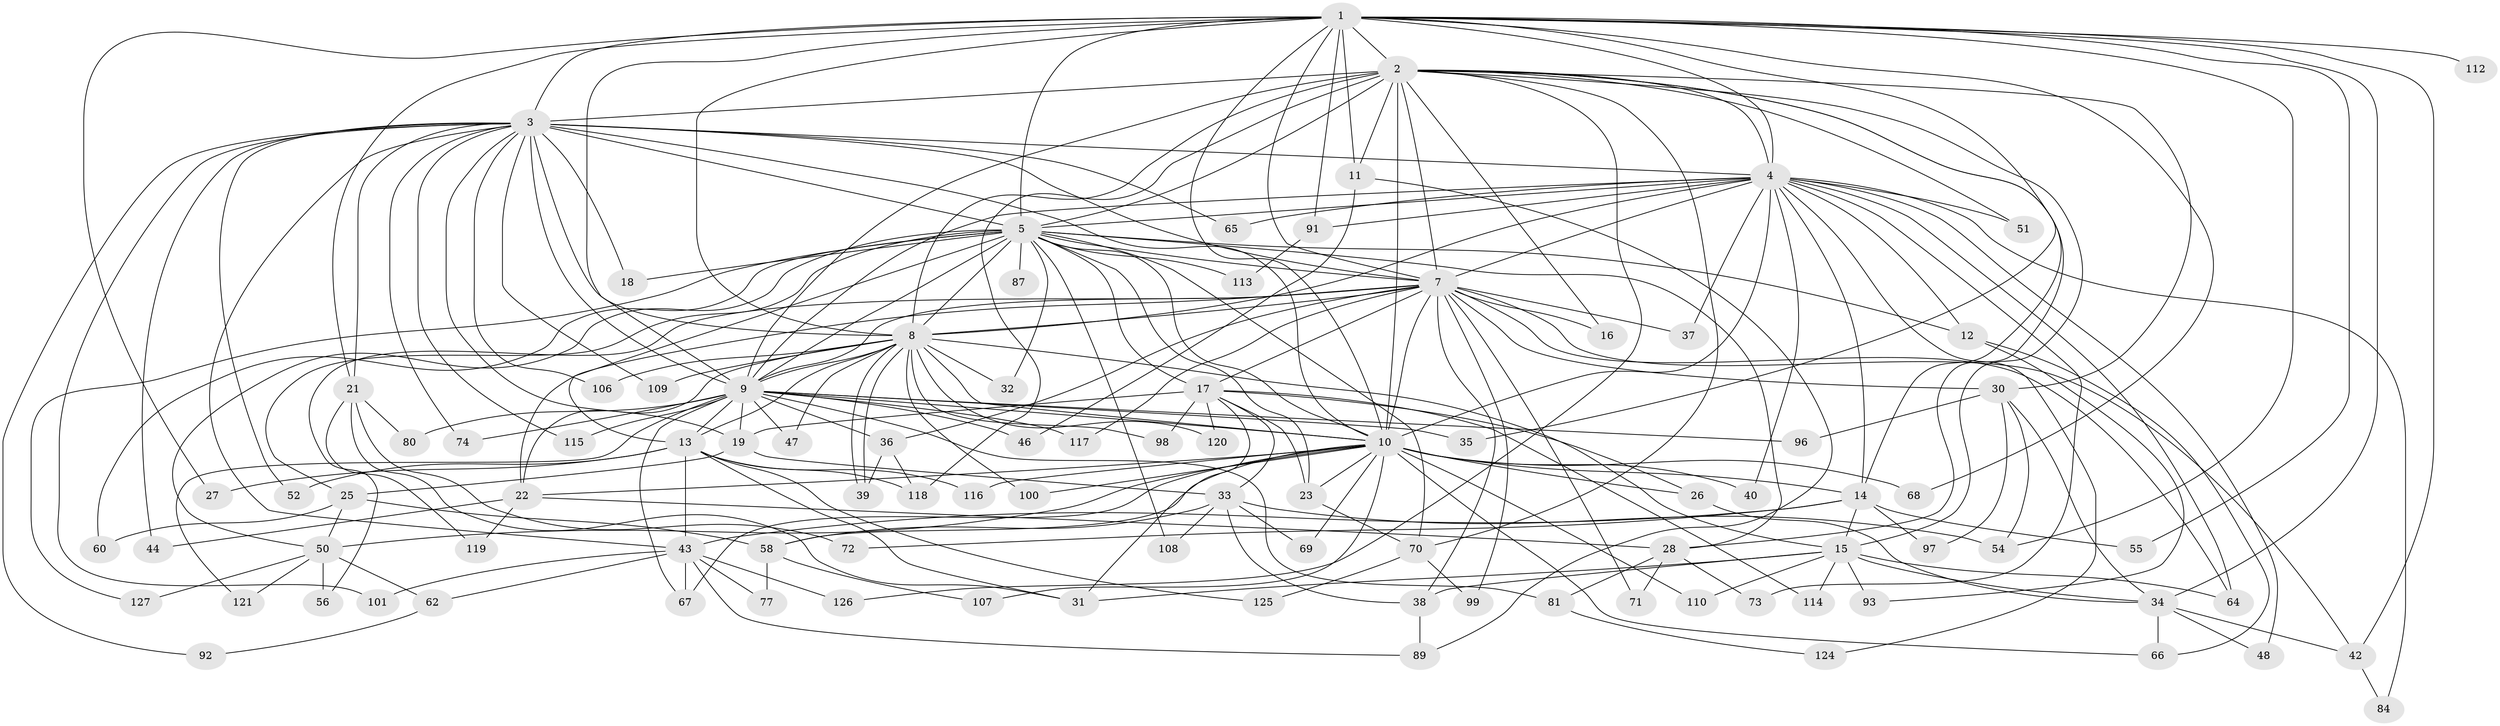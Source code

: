 // Generated by graph-tools (version 1.1) at 2025/51/02/27/25 19:51:48]
// undirected, 96 vertices, 232 edges
graph export_dot {
graph [start="1"]
  node [color=gray90,style=filled];
  1 [super="+20"];
  2 [super="+45"];
  3 [super="+90"];
  4 [super="+103"];
  5 [super="+6"];
  7 [super="+82"];
  8 [super="+105"];
  9 [super="+123"];
  10 [super="+78"];
  11;
  12;
  13;
  14 [super="+41"];
  15 [super="+29"];
  16;
  17 [super="+76"];
  18 [super="+95"];
  19;
  21;
  22 [super="+24"];
  23 [super="+102"];
  25 [super="+61"];
  26;
  27;
  28 [super="+104"];
  30 [super="+79"];
  31 [super="+111"];
  32;
  33 [super="+75"];
  34 [super="+49"];
  35;
  36 [super="+57"];
  37;
  38;
  39;
  40;
  42 [super="+53"];
  43 [super="+59"];
  44;
  46;
  47;
  48;
  50;
  51;
  52;
  54 [super="+94"];
  55;
  56;
  58 [super="+63"];
  60;
  62;
  64 [super="+88"];
  65;
  66 [super="+86"];
  67 [super="+85"];
  68;
  69;
  70 [super="+83"];
  71;
  72;
  73;
  74;
  77;
  80;
  81;
  84;
  87;
  89 [super="+128"];
  91;
  92;
  93;
  96;
  97;
  98;
  99;
  100;
  101;
  106;
  107;
  108;
  109;
  110;
  112;
  113;
  114;
  115;
  116;
  117;
  118 [super="+122"];
  119;
  120;
  121;
  124;
  125;
  126;
  127;
  1 -- 2 [weight=2];
  1 -- 3;
  1 -- 4;
  1 -- 5 [weight=2];
  1 -- 7;
  1 -- 8;
  1 -- 9;
  1 -- 10;
  1 -- 11;
  1 -- 21;
  1 -- 42;
  1 -- 54;
  1 -- 55;
  1 -- 68;
  1 -- 91;
  1 -- 112;
  1 -- 35;
  1 -- 27;
  1 -- 34;
  2 -- 3;
  2 -- 4;
  2 -- 5 [weight=2];
  2 -- 7;
  2 -- 8 [weight=2];
  2 -- 9;
  2 -- 10;
  2 -- 11;
  2 -- 14;
  2 -- 15;
  2 -- 16;
  2 -- 28;
  2 -- 30;
  2 -- 51;
  2 -- 70;
  2 -- 126;
  2 -- 118;
  3 -- 4;
  3 -- 5 [weight=2];
  3 -- 7;
  3 -- 8;
  3 -- 9;
  3 -- 10;
  3 -- 18 [weight=2];
  3 -- 21;
  3 -- 44;
  3 -- 52;
  3 -- 65;
  3 -- 74;
  3 -- 92;
  3 -- 101;
  3 -- 106;
  3 -- 109;
  3 -- 115;
  3 -- 19;
  3 -- 43;
  4 -- 5 [weight=3];
  4 -- 7;
  4 -- 8;
  4 -- 9;
  4 -- 10;
  4 -- 12;
  4 -- 37;
  4 -- 40;
  4 -- 48;
  4 -- 51;
  4 -- 64;
  4 -- 65;
  4 -- 73;
  4 -- 84;
  4 -- 91;
  4 -- 124;
  4 -- 14;
  5 -- 7 [weight=2];
  5 -- 8 [weight=2];
  5 -- 9 [weight=2];
  5 -- 10 [weight=2];
  5 -- 17;
  5 -- 25;
  5 -- 50;
  5 -- 87 [weight=2];
  5 -- 108;
  5 -- 70;
  5 -- 12;
  5 -- 13;
  5 -- 18;
  5 -- 32;
  5 -- 113;
  5 -- 60;
  5 -- 127;
  5 -- 23;
  5 -- 28;
  7 -- 8;
  7 -- 9;
  7 -- 10;
  7 -- 16;
  7 -- 17;
  7 -- 22;
  7 -- 30;
  7 -- 36;
  7 -- 37;
  7 -- 38;
  7 -- 42;
  7 -- 56;
  7 -- 64;
  7 -- 71 [weight=2];
  7 -- 99;
  7 -- 117;
  8 -- 9;
  8 -- 10;
  8 -- 22;
  8 -- 32;
  8 -- 39;
  8 -- 39;
  8 -- 47;
  8 -- 98;
  8 -- 100;
  8 -- 106;
  8 -- 109;
  8 -- 120;
  8 -- 13;
  8 -- 15;
  9 -- 10;
  9 -- 13;
  9 -- 19;
  9 -- 35;
  9 -- 36;
  9 -- 46;
  9 -- 47;
  9 -- 67;
  9 -- 74;
  9 -- 80;
  9 -- 81 [weight=2];
  9 -- 96;
  9 -- 115;
  9 -- 117;
  9 -- 121;
  10 -- 14;
  10 -- 23;
  10 -- 26;
  10 -- 40;
  10 -- 50;
  10 -- 66;
  10 -- 67;
  10 -- 68;
  10 -- 69;
  10 -- 100;
  10 -- 107;
  10 -- 110;
  10 -- 116;
  10 -- 58;
  10 -- 22;
  11 -- 46;
  11 -- 89;
  12 -- 66;
  12 -- 93;
  13 -- 27;
  13 -- 31;
  13 -- 43;
  13 -- 52;
  13 -- 116;
  13 -- 118;
  13 -- 125;
  14 -- 15;
  14 -- 43;
  14 -- 97;
  14 -- 72;
  14 -- 55;
  15 -- 31;
  15 -- 34;
  15 -- 38;
  15 -- 93;
  15 -- 110;
  15 -- 114;
  15 -- 64;
  17 -- 19;
  17 -- 23;
  17 -- 26;
  17 -- 33;
  17 -- 98;
  17 -- 114;
  17 -- 120;
  17 -- 31;
  19 -- 25;
  19 -- 33;
  21 -- 72;
  21 -- 80;
  21 -- 119;
  21 -- 31;
  22 -- 28;
  22 -- 44;
  22 -- 119;
  23 -- 70;
  25 -- 58 [weight=2];
  25 -- 60;
  25 -- 50;
  26 -- 34;
  28 -- 71;
  28 -- 73;
  28 -- 81;
  30 -- 54;
  30 -- 96;
  30 -- 97;
  30 -- 34;
  33 -- 58;
  33 -- 69;
  33 -- 108;
  33 -- 38;
  33 -- 54;
  34 -- 48;
  34 -- 66;
  34 -- 42;
  36 -- 118;
  36 -- 39;
  38 -- 89;
  42 -- 84;
  43 -- 77;
  43 -- 126;
  43 -- 67;
  43 -- 101;
  43 -- 62;
  43 -- 89;
  50 -- 56;
  50 -- 62;
  50 -- 121;
  50 -- 127;
  58 -- 107;
  58 -- 77;
  62 -- 92;
  70 -- 99;
  70 -- 125;
  81 -- 124;
  91 -- 113;
}
